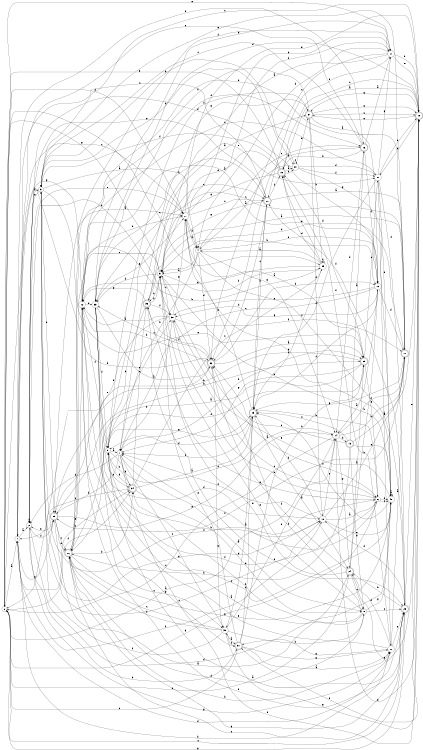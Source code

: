 digraph n33_10 {
__start0 [label="" shape="none"];

rankdir=LR;
size="8,5";

s0 [style="filled", color="black", fillcolor="white" shape="circle", label="0"];
s1 [style="filled", color="black", fillcolor="white" shape="circle", label="1"];
s2 [style="filled", color="black", fillcolor="white" shape="circle", label="2"];
s3 [style="filled", color="black", fillcolor="white" shape="circle", label="3"];
s4 [style="filled", color="black", fillcolor="white" shape="circle", label="4"];
s5 [style="filled", color="black", fillcolor="white" shape="circle", label="5"];
s6 [style="filled", color="black", fillcolor="white" shape="circle", label="6"];
s7 [style="filled", color="black", fillcolor="white" shape="circle", label="7"];
s8 [style="filled", color="black", fillcolor="white" shape="circle", label="8"];
s9 [style="filled", color="black", fillcolor="white" shape="circle", label="9"];
s10 [style="filled", color="black", fillcolor="white" shape="circle", label="10"];
s11 [style="rounded,filled", color="black", fillcolor="white" shape="doublecircle", label="11"];
s12 [style="filled", color="black", fillcolor="white" shape="circle", label="12"];
s13 [style="filled", color="black", fillcolor="white" shape="circle", label="13"];
s14 [style="filled", color="black", fillcolor="white" shape="circle", label="14"];
s15 [style="rounded,filled", color="black", fillcolor="white" shape="doublecircle", label="15"];
s16 [style="rounded,filled", color="black", fillcolor="white" shape="doublecircle", label="16"];
s17 [style="filled", color="black", fillcolor="white" shape="circle", label="17"];
s18 [style="rounded,filled", color="black", fillcolor="white" shape="doublecircle", label="18"];
s19 [style="rounded,filled", color="black", fillcolor="white" shape="doublecircle", label="19"];
s20 [style="filled", color="black", fillcolor="white" shape="circle", label="20"];
s21 [style="filled", color="black", fillcolor="white" shape="circle", label="21"];
s22 [style="filled", color="black", fillcolor="white" shape="circle", label="22"];
s23 [style="rounded,filled", color="black", fillcolor="white" shape="doublecircle", label="23"];
s24 [style="rounded,filled", color="black", fillcolor="white" shape="doublecircle", label="24"];
s25 [style="rounded,filled", color="black", fillcolor="white" shape="doublecircle", label="25"];
s26 [style="rounded,filled", color="black", fillcolor="white" shape="doublecircle", label="26"];
s27 [style="filled", color="black", fillcolor="white" shape="circle", label="27"];
s28 [style="rounded,filled", color="black", fillcolor="white" shape="doublecircle", label="28"];
s29 [style="rounded,filled", color="black", fillcolor="white" shape="doublecircle", label="29"];
s30 [style="filled", color="black", fillcolor="white" shape="circle", label="30"];
s31 [style="rounded,filled", color="black", fillcolor="white" shape="doublecircle", label="31"];
s32 [style="rounded,filled", color="black", fillcolor="white" shape="doublecircle", label="32"];
s33 [style="filled", color="black", fillcolor="white" shape="circle", label="33"];
s34 [style="rounded,filled", color="black", fillcolor="white" shape="doublecircle", label="34"];
s35 [style="filled", color="black", fillcolor="white" shape="circle", label="35"];
s36 [style="rounded,filled", color="black", fillcolor="white" shape="doublecircle", label="36"];
s37 [style="rounded,filled", color="black", fillcolor="white" shape="doublecircle", label="37"];
s38 [style="filled", color="black", fillcolor="white" shape="circle", label="38"];
s39 [style="rounded,filled", color="black", fillcolor="white" shape="doublecircle", label="39"];
s40 [style="filled", color="black", fillcolor="white" shape="circle", label="40"];
s0 -> s1 [label="a"];
s0 -> s32 [label="b"];
s0 -> s35 [label="c"];
s0 -> s27 [label="d"];
s0 -> s17 [label="e"];
s0 -> s34 [label="f"];
s0 -> s23 [label="g"];
s1 -> s2 [label="a"];
s1 -> s34 [label="b"];
s1 -> s27 [label="c"];
s1 -> s22 [label="d"];
s1 -> s16 [label="e"];
s1 -> s10 [label="f"];
s1 -> s39 [label="g"];
s2 -> s3 [label="a"];
s2 -> s31 [label="b"];
s2 -> s2 [label="c"];
s2 -> s13 [label="d"];
s2 -> s27 [label="e"];
s2 -> s39 [label="f"];
s2 -> s22 [label="g"];
s3 -> s4 [label="a"];
s3 -> s39 [label="b"];
s3 -> s10 [label="c"];
s3 -> s20 [label="d"];
s3 -> s25 [label="e"];
s3 -> s6 [label="f"];
s3 -> s2 [label="g"];
s4 -> s5 [label="a"];
s4 -> s7 [label="b"];
s4 -> s16 [label="c"];
s4 -> s32 [label="d"];
s4 -> s13 [label="e"];
s4 -> s23 [label="f"];
s4 -> s14 [label="g"];
s5 -> s6 [label="a"];
s5 -> s36 [label="b"];
s5 -> s38 [label="c"];
s5 -> s33 [label="d"];
s5 -> s12 [label="e"];
s5 -> s35 [label="f"];
s5 -> s0 [label="g"];
s6 -> s7 [label="a"];
s6 -> s38 [label="b"];
s6 -> s40 [label="c"];
s6 -> s40 [label="d"];
s6 -> s36 [label="e"];
s6 -> s12 [label="f"];
s6 -> s0 [label="g"];
s7 -> s8 [label="a"];
s7 -> s25 [label="b"];
s7 -> s30 [label="c"];
s7 -> s2 [label="d"];
s7 -> s18 [label="e"];
s7 -> s39 [label="f"];
s7 -> s34 [label="g"];
s8 -> s9 [label="a"];
s8 -> s32 [label="b"];
s8 -> s23 [label="c"];
s8 -> s26 [label="d"];
s8 -> s5 [label="e"];
s8 -> s34 [label="f"];
s8 -> s40 [label="g"];
s9 -> s7 [label="a"];
s9 -> s10 [label="b"];
s9 -> s38 [label="c"];
s9 -> s14 [label="d"];
s9 -> s21 [label="e"];
s9 -> s37 [label="f"];
s9 -> s29 [label="g"];
s10 -> s6 [label="a"];
s10 -> s11 [label="b"];
s10 -> s14 [label="c"];
s10 -> s7 [label="d"];
s10 -> s40 [label="e"];
s10 -> s29 [label="f"];
s10 -> s3 [label="g"];
s11 -> s5 [label="a"];
s11 -> s12 [label="b"];
s11 -> s33 [label="c"];
s11 -> s5 [label="d"];
s11 -> s3 [label="e"];
s11 -> s39 [label="f"];
s11 -> s29 [label="g"];
s12 -> s13 [label="a"];
s12 -> s27 [label="b"];
s12 -> s30 [label="c"];
s12 -> s33 [label="d"];
s12 -> s23 [label="e"];
s12 -> s9 [label="f"];
s12 -> s1 [label="g"];
s13 -> s14 [label="a"];
s13 -> s5 [label="b"];
s13 -> s7 [label="c"];
s13 -> s11 [label="d"];
s13 -> s38 [label="e"];
s13 -> s29 [label="f"];
s13 -> s38 [label="g"];
s14 -> s0 [label="a"];
s14 -> s11 [label="b"];
s14 -> s0 [label="c"];
s14 -> s15 [label="d"];
s14 -> s18 [label="e"];
s14 -> s11 [label="f"];
s14 -> s24 [label="g"];
s15 -> s16 [label="a"];
s15 -> s26 [label="b"];
s15 -> s32 [label="c"];
s15 -> s18 [label="d"];
s15 -> s40 [label="e"];
s15 -> s29 [label="f"];
s15 -> s8 [label="g"];
s16 -> s17 [label="a"];
s16 -> s19 [label="b"];
s16 -> s3 [label="c"];
s16 -> s14 [label="d"];
s16 -> s1 [label="e"];
s16 -> s13 [label="f"];
s16 -> s32 [label="g"];
s17 -> s5 [label="a"];
s17 -> s18 [label="b"];
s17 -> s32 [label="c"];
s17 -> s4 [label="d"];
s17 -> s18 [label="e"];
s17 -> s28 [label="f"];
s17 -> s33 [label="g"];
s18 -> s19 [label="a"];
s18 -> s21 [label="b"];
s18 -> s3 [label="c"];
s18 -> s33 [label="d"];
s18 -> s37 [label="e"];
s18 -> s31 [label="f"];
s18 -> s37 [label="g"];
s19 -> s20 [label="a"];
s19 -> s20 [label="b"];
s19 -> s18 [label="c"];
s19 -> s5 [label="d"];
s19 -> s0 [label="e"];
s19 -> s3 [label="f"];
s19 -> s36 [label="g"];
s20 -> s4 [label="a"];
s20 -> s3 [label="b"];
s20 -> s20 [label="c"];
s20 -> s21 [label="d"];
s20 -> s37 [label="e"];
s20 -> s21 [label="f"];
s20 -> s40 [label="g"];
s21 -> s22 [label="a"];
s21 -> s18 [label="b"];
s21 -> s12 [label="c"];
s21 -> s29 [label="d"];
s21 -> s40 [label="e"];
s21 -> s23 [label="f"];
s21 -> s17 [label="g"];
s22 -> s11 [label="a"];
s22 -> s1 [label="b"];
s22 -> s23 [label="c"];
s22 -> s24 [label="d"];
s22 -> s33 [label="e"];
s22 -> s19 [label="f"];
s22 -> s31 [label="g"];
s23 -> s9 [label="a"];
s23 -> s24 [label="b"];
s23 -> s0 [label="c"];
s23 -> s10 [label="d"];
s23 -> s18 [label="e"];
s23 -> s28 [label="f"];
s23 -> s26 [label="g"];
s24 -> s25 [label="a"];
s24 -> s13 [label="b"];
s24 -> s8 [label="c"];
s24 -> s0 [label="d"];
s24 -> s5 [label="e"];
s24 -> s32 [label="f"];
s24 -> s18 [label="g"];
s25 -> s26 [label="a"];
s25 -> s39 [label="b"];
s25 -> s21 [label="c"];
s25 -> s19 [label="d"];
s25 -> s6 [label="e"];
s25 -> s26 [label="f"];
s25 -> s7 [label="g"];
s26 -> s27 [label="a"];
s26 -> s22 [label="b"];
s26 -> s23 [label="c"];
s26 -> s34 [label="d"];
s26 -> s12 [label="e"];
s26 -> s16 [label="f"];
s26 -> s40 [label="g"];
s27 -> s25 [label="a"];
s27 -> s17 [label="b"];
s27 -> s28 [label="c"];
s27 -> s4 [label="d"];
s27 -> s18 [label="e"];
s27 -> s17 [label="f"];
s27 -> s4 [label="g"];
s28 -> s11 [label="a"];
s28 -> s29 [label="b"];
s28 -> s1 [label="c"];
s28 -> s32 [label="d"];
s28 -> s2 [label="e"];
s28 -> s19 [label="f"];
s28 -> s5 [label="g"];
s29 -> s24 [label="a"];
s29 -> s6 [label="b"];
s29 -> s28 [label="c"];
s29 -> s9 [label="d"];
s29 -> s27 [label="e"];
s29 -> s7 [label="f"];
s29 -> s30 [label="g"];
s30 -> s31 [label="a"];
s30 -> s8 [label="b"];
s30 -> s26 [label="c"];
s30 -> s26 [label="d"];
s30 -> s14 [label="e"];
s30 -> s3 [label="f"];
s30 -> s18 [label="g"];
s31 -> s22 [label="a"];
s31 -> s25 [label="b"];
s31 -> s0 [label="c"];
s31 -> s29 [label="d"];
s31 -> s5 [label="e"];
s31 -> s30 [label="f"];
s31 -> s22 [label="g"];
s32 -> s25 [label="a"];
s32 -> s12 [label="b"];
s32 -> s33 [label="c"];
s32 -> s13 [label="d"];
s32 -> s0 [label="e"];
s32 -> s36 [label="f"];
s32 -> s30 [label="g"];
s33 -> s32 [label="a"];
s33 -> s28 [label="b"];
s33 -> s34 [label="c"];
s33 -> s10 [label="d"];
s33 -> s27 [label="e"];
s33 -> s9 [label="f"];
s33 -> s31 [label="g"];
s34 -> s29 [label="a"];
s34 -> s9 [label="b"];
s34 -> s35 [label="c"];
s34 -> s8 [label="d"];
s34 -> s36 [label="e"];
s34 -> s1 [label="f"];
s34 -> s9 [label="g"];
s35 -> s4 [label="a"];
s35 -> s26 [label="b"];
s35 -> s35 [label="c"];
s35 -> s19 [label="d"];
s35 -> s19 [label="e"];
s35 -> s29 [label="f"];
s35 -> s12 [label="g"];
s36 -> s37 [label="a"];
s36 -> s5 [label="b"];
s36 -> s28 [label="c"];
s36 -> s9 [label="d"];
s36 -> s23 [label="e"];
s36 -> s38 [label="f"];
s36 -> s12 [label="g"];
s37 -> s13 [label="a"];
s37 -> s35 [label="b"];
s37 -> s18 [label="c"];
s37 -> s10 [label="d"];
s37 -> s18 [label="e"];
s37 -> s33 [label="f"];
s37 -> s7 [label="g"];
s38 -> s12 [label="a"];
s38 -> s7 [label="b"];
s38 -> s6 [label="c"];
s38 -> s2 [label="d"];
s38 -> s39 [label="e"];
s38 -> s11 [label="f"];
s38 -> s27 [label="g"];
s39 -> s24 [label="a"];
s39 -> s25 [label="b"];
s39 -> s26 [label="c"];
s39 -> s26 [label="d"];
s39 -> s2 [label="e"];
s39 -> s17 [label="f"];
s39 -> s14 [label="g"];
s40 -> s40 [label="a"];
s40 -> s5 [label="b"];
s40 -> s12 [label="c"];
s40 -> s2 [label="d"];
s40 -> s38 [label="e"];
s40 -> s29 [label="f"];
s40 -> s27 [label="g"];

}